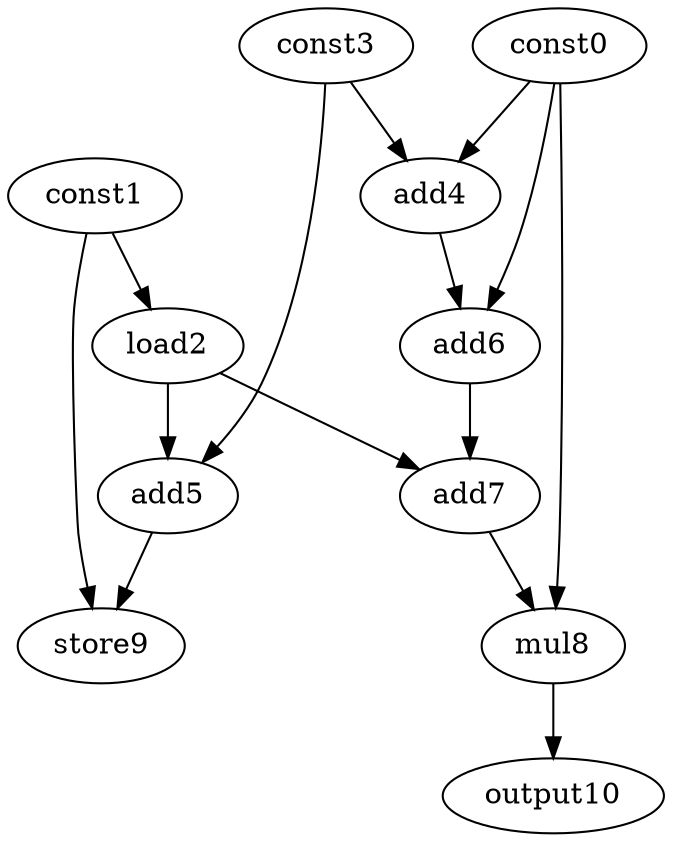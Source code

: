 digraph G { 
const0[opcode=const]; 
const1[opcode=const]; 
load2[opcode=load]; 
const3[opcode=const]; 
add4[opcode=add]; 
add5[opcode=add]; 
add6[opcode=add]; 
add7[opcode=add]; 
mul8[opcode=mul]; 
store9[opcode=store]; 
output10[opcode=output]; 
const1->load2[operand=0];
const0->add4[operand=0];
const3->add4[operand=1];
load2->add5[operand=0];
const3->add5[operand=1];
const0->add6[operand=0];
add4->add6[operand=1];
load2->add7[operand=0];
add6->add7[operand=1];
const1->store9[operand=0];
add5->store9[operand=1];
add7->mul8[operand=0];
const0->mul8[operand=1];
mul8->output10[operand=0];
}
